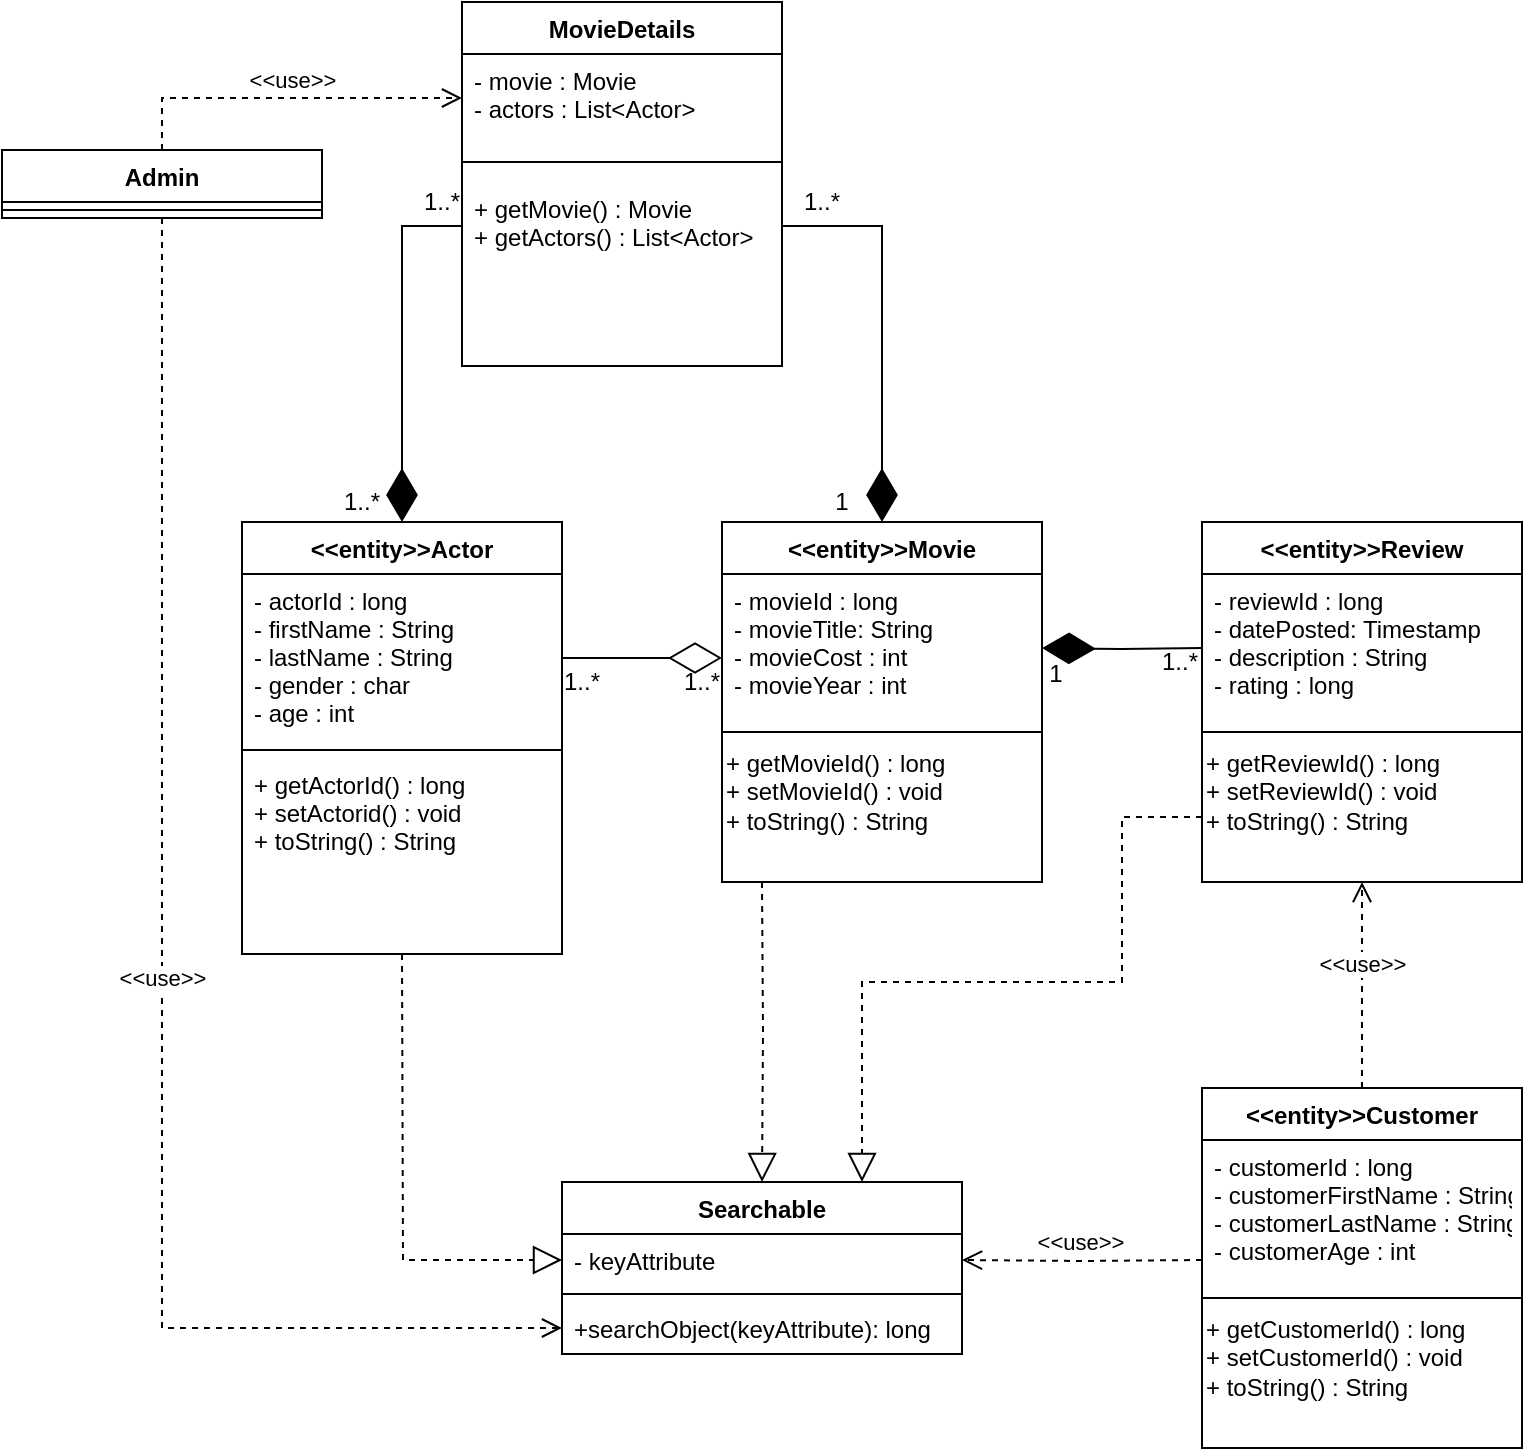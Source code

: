 <mxfile version="14.6.10" type="device"><diagram id="C5RBs43oDa-KdzZeNtuy" name="Page-1"><mxGraphModel dx="2066" dy="1083" grid="1" gridSize="10" guides="1" tooltips="1" connect="1" arrows="1" fold="1" page="1" pageScale="1" pageWidth="827" pageHeight="1169" math="0" shadow="0"><root><mxCell id="WIyWlLk6GJQsqaUBKTNV-0"/><mxCell id="WIyWlLk6GJQsqaUBKTNV-1" parent="WIyWlLk6GJQsqaUBKTNV-0"/><mxCell id="zkfFHV4jXpPFQw0GAbJ--0" value="&lt;&lt;entity&gt;&gt;Actor" style="swimlane;fontStyle=1;align=center;verticalAlign=top;childLayout=stackLayout;horizontal=1;startSize=26;horizontalStack=0;resizeParent=1;resizeLast=0;collapsible=1;marginBottom=0;rounded=0;shadow=0;strokeWidth=1;" parent="WIyWlLk6GJQsqaUBKTNV-1" vertex="1"><mxGeometry x="140" y="350" width="160" height="216" as="geometry"><mxRectangle x="230" y="140" width="160" height="26" as="alternateBounds"/></mxGeometry></mxCell><mxCell id="zkfFHV4jXpPFQw0GAbJ--1" value="- actorId : long&#10;- firstName : String&#10;- lastName : String&#10;- gender : char&#10;- age : int" style="text;align=left;verticalAlign=top;spacingLeft=4;spacingRight=4;overflow=hidden;rotatable=0;points=[[0,0.5],[1,0.5]];portConstraint=eastwest;" parent="zkfFHV4jXpPFQw0GAbJ--0" vertex="1"><mxGeometry y="26" width="160" height="84" as="geometry"/></mxCell><mxCell id="zkfFHV4jXpPFQw0GAbJ--4" value="" style="line;html=1;strokeWidth=1;align=left;verticalAlign=middle;spacingTop=-1;spacingLeft=3;spacingRight=3;rotatable=0;labelPosition=right;points=[];portConstraint=eastwest;" parent="zkfFHV4jXpPFQw0GAbJ--0" vertex="1"><mxGeometry y="110" width="160" height="8" as="geometry"/></mxCell><mxCell id="zkfFHV4jXpPFQw0GAbJ--5" value="+ getActorId() : long&#10;+ setActorid() : void&#10;+ toString() : String" style="text;align=left;verticalAlign=top;spacingLeft=4;spacingRight=4;overflow=hidden;rotatable=0;points=[[0,0.5],[1,0.5]];portConstraint=eastwest;" parent="zkfFHV4jXpPFQw0GAbJ--0" vertex="1"><mxGeometry y="118" width="160" height="72" as="geometry"/></mxCell><mxCell id="zkfFHV4jXpPFQw0GAbJ--6" value="MovieDetails" style="swimlane;fontStyle=1;align=center;verticalAlign=top;childLayout=stackLayout;horizontal=1;startSize=26;horizontalStack=0;resizeParent=1;resizeLast=0;collapsible=1;marginBottom=0;rounded=0;shadow=0;strokeWidth=1;" parent="WIyWlLk6GJQsqaUBKTNV-1" vertex="1"><mxGeometry x="250" y="90" width="160" height="182" as="geometry"><mxRectangle x="130" y="380" width="160" height="26" as="alternateBounds"/></mxGeometry></mxCell><mxCell id="zkfFHV4jXpPFQw0GAbJ--7" value="- movie : Movie&#10;- actors : List&lt;Actor&gt;" style="text;align=left;verticalAlign=top;spacingLeft=4;spacingRight=4;overflow=hidden;rotatable=0;points=[[0,0.5],[1,0.5]];portConstraint=eastwest;" parent="zkfFHV4jXpPFQw0GAbJ--6" vertex="1"><mxGeometry y="26" width="160" height="44" as="geometry"/></mxCell><mxCell id="zkfFHV4jXpPFQw0GAbJ--9" value="" style="line;html=1;strokeWidth=1;align=left;verticalAlign=middle;spacingTop=-1;spacingLeft=3;spacingRight=3;rotatable=0;labelPosition=right;points=[];portConstraint=eastwest;" parent="zkfFHV4jXpPFQw0GAbJ--6" vertex="1"><mxGeometry y="70" width="160" height="20" as="geometry"/></mxCell><mxCell id="zkfFHV4jXpPFQw0GAbJ--10" value="+ getMovie() : Movie&#10;+ getActors() : List&lt;Actor&gt;" style="text;align=left;verticalAlign=top;spacingLeft=4;spacingRight=4;overflow=hidden;rotatable=0;points=[[0,0.5],[1,0.5]];portConstraint=eastwest;fontStyle=0" parent="zkfFHV4jXpPFQw0GAbJ--6" vertex="1"><mxGeometry y="90" width="160" height="44" as="geometry"/></mxCell><mxCell id="zkfFHV4jXpPFQw0GAbJ--13" value="&lt;&lt;entity&gt;&gt;Movie" style="swimlane;fontStyle=1;align=center;verticalAlign=top;childLayout=stackLayout;horizontal=1;startSize=26;horizontalStack=0;resizeParent=1;resizeLast=0;collapsible=1;marginBottom=0;rounded=0;shadow=0;strokeWidth=1;" parent="WIyWlLk6GJQsqaUBKTNV-1" vertex="1"><mxGeometry x="380" y="350" width="160" height="180" as="geometry"><mxRectangle x="340" y="380" width="170" height="26" as="alternateBounds"/></mxGeometry></mxCell><mxCell id="zkfFHV4jXpPFQw0GAbJ--14" value="- movieId : long&#10;- movieTitle: String&#10;- movieCost : int&#10;- movieYear : int" style="text;align=left;verticalAlign=top;spacingLeft=4;spacingRight=4;overflow=hidden;rotatable=0;points=[[0,0.5],[1,0.5]];portConstraint=eastwest;" parent="zkfFHV4jXpPFQw0GAbJ--13" vertex="1"><mxGeometry y="26" width="160" height="74" as="geometry"/></mxCell><mxCell id="zkfFHV4jXpPFQw0GAbJ--15" value="" style="line;html=1;strokeWidth=1;align=left;verticalAlign=middle;spacingTop=-1;spacingLeft=3;spacingRight=3;rotatable=0;labelPosition=right;points=[];portConstraint=eastwest;" parent="zkfFHV4jXpPFQw0GAbJ--13" vertex="1"><mxGeometry y="100" width="160" height="10" as="geometry"/></mxCell><mxCell id="meBEx-Qr4B2EnmQYq14M-3" value="+ getMovieId() : long&lt;br&gt;+ setMovieId() : void&lt;br&gt;+ toString() : String" style="text;html=1;strokeColor=none;fillColor=none;align=left;verticalAlign=middle;whiteSpace=wrap;rounded=0;" parent="zkfFHV4jXpPFQw0GAbJ--13" vertex="1"><mxGeometry y="110" width="160" height="50" as="geometry"/></mxCell><mxCell id="meBEx-Qr4B2EnmQYq14M-5" value="" style="endArrow=diamondThin;endFill=1;endSize=24;html=1;rounded=0;edgeStyle=orthogonalEdgeStyle;exitX=0;exitY=0.5;exitDx=0;exitDy=0;" parent="WIyWlLk6GJQsqaUBKTNV-1" source="zkfFHV4jXpPFQw0GAbJ--10" target="zkfFHV4jXpPFQw0GAbJ--0" edge="1"><mxGeometry width="160" relative="1" as="geometry"><mxPoint x="450" y="584" as="sourcePoint"/><mxPoint x="380" y="418" as="targetPoint"/></mxGeometry></mxCell><mxCell id="meBEx-Qr4B2EnmQYq14M-12" value="" style="endArrow=diamondThin;endFill=1;endSize=24;html=1;rounded=0;edgeStyle=orthogonalEdgeStyle;exitX=1;exitY=0.5;exitDx=0;exitDy=0;entryX=0.5;entryY=0;entryDx=0;entryDy=0;" parent="WIyWlLk6GJQsqaUBKTNV-1" source="zkfFHV4jXpPFQw0GAbJ--10" target="zkfFHV4jXpPFQw0GAbJ--13" edge="1"><mxGeometry width="160" relative="1" as="geometry"><mxPoint x="260" y="212" as="sourcePoint"/><mxPoint x="230" y="360" as="targetPoint"/></mxGeometry></mxCell><mxCell id="meBEx-Qr4B2EnmQYq14M-13" value="Searchable" style="swimlane;fontStyle=1;align=center;verticalAlign=top;childLayout=stackLayout;horizontal=1;startSize=26;horizontalStack=0;resizeParent=1;resizeParentMax=0;resizeLast=0;collapsible=1;marginBottom=0;" parent="WIyWlLk6GJQsqaUBKTNV-1" vertex="1"><mxGeometry x="300" y="680" width="200" height="86" as="geometry"/></mxCell><mxCell id="meBEx-Qr4B2EnmQYq14M-14" value="- keyAttribute" style="text;strokeColor=none;fillColor=none;align=left;verticalAlign=top;spacingLeft=4;spacingRight=4;overflow=hidden;rotatable=0;points=[[0,0.5],[1,0.5]];portConstraint=eastwest;" parent="meBEx-Qr4B2EnmQYq14M-13" vertex="1"><mxGeometry y="26" width="200" height="26" as="geometry"/></mxCell><mxCell id="meBEx-Qr4B2EnmQYq14M-15" value="" style="line;strokeWidth=1;fillColor=none;align=left;verticalAlign=middle;spacingTop=-1;spacingLeft=3;spacingRight=3;rotatable=0;labelPosition=right;points=[];portConstraint=eastwest;" parent="meBEx-Qr4B2EnmQYq14M-13" vertex="1"><mxGeometry y="52" width="200" height="8" as="geometry"/></mxCell><mxCell id="meBEx-Qr4B2EnmQYq14M-16" value="+searchObject(keyAttribute): long" style="text;strokeColor=none;fillColor=none;align=left;verticalAlign=top;spacingLeft=4;spacingRight=4;overflow=hidden;rotatable=0;points=[[0,0.5],[1,0.5]];portConstraint=eastwest;" parent="meBEx-Qr4B2EnmQYq14M-13" vertex="1"><mxGeometry y="60" width="200" height="26" as="geometry"/></mxCell><mxCell id="meBEx-Qr4B2EnmQYq14M-20" value="&lt;&lt;entity&gt;&gt;Review" style="swimlane;fontStyle=1;align=center;verticalAlign=top;childLayout=stackLayout;horizontal=1;startSize=26;horizontalStack=0;resizeParent=1;resizeLast=0;collapsible=1;marginBottom=0;rounded=0;shadow=0;strokeWidth=1;" parent="WIyWlLk6GJQsqaUBKTNV-1" vertex="1"><mxGeometry x="620" y="350" width="160" height="180" as="geometry"><mxRectangle x="340" y="380" width="170" height="26" as="alternateBounds"/></mxGeometry></mxCell><mxCell id="meBEx-Qr4B2EnmQYq14M-21" value="- reviewId : long&#10;- datePosted: Timestamp&#10;- description : String&#10;- rating : long" style="text;align=left;verticalAlign=top;spacingLeft=4;spacingRight=4;overflow=hidden;rotatable=0;points=[[0,0.5],[1,0.5]];portConstraint=eastwest;" parent="meBEx-Qr4B2EnmQYq14M-20" vertex="1"><mxGeometry y="26" width="160" height="74" as="geometry"/></mxCell><mxCell id="meBEx-Qr4B2EnmQYq14M-22" value="" style="line;html=1;strokeWidth=1;align=left;verticalAlign=middle;spacingTop=-1;spacingLeft=3;spacingRight=3;rotatable=0;labelPosition=right;points=[];portConstraint=eastwest;" parent="meBEx-Qr4B2EnmQYq14M-20" vertex="1"><mxGeometry y="100" width="160" height="10" as="geometry"/></mxCell><mxCell id="meBEx-Qr4B2EnmQYq14M-23" value="+ getReviewId() : long&lt;br&gt;+ setReviewId() : void&lt;br&gt;+ toString() : String" style="text;html=1;strokeColor=none;fillColor=none;align=left;verticalAlign=middle;whiteSpace=wrap;rounded=0;" parent="meBEx-Qr4B2EnmQYq14M-20" vertex="1"><mxGeometry y="110" width="160" height="50" as="geometry"/></mxCell><mxCell id="meBEx-Qr4B2EnmQYq14M-31" value="&lt;&lt;entity&gt;&gt;Customer" style="swimlane;fontStyle=1;align=center;verticalAlign=top;childLayout=stackLayout;horizontal=1;startSize=26;horizontalStack=0;resizeParent=1;resizeLast=0;collapsible=1;marginBottom=0;rounded=0;shadow=0;strokeWidth=1;" parent="WIyWlLk6GJQsqaUBKTNV-1" vertex="1"><mxGeometry x="620" y="633" width="160" height="180" as="geometry"><mxRectangle x="340" y="380" width="170" height="26" as="alternateBounds"/></mxGeometry></mxCell><mxCell id="meBEx-Qr4B2EnmQYq14M-32" value="- customerId : long&#10;- customerFirstName : String&#10;- customerLastName : String&#10;- customerAge : int" style="text;align=left;verticalAlign=top;spacingLeft=4;spacingRight=4;overflow=hidden;rotatable=0;points=[[0,0.5],[1,0.5]];portConstraint=eastwest;" parent="meBEx-Qr4B2EnmQYq14M-31" vertex="1"><mxGeometry y="26" width="160" height="74" as="geometry"/></mxCell><mxCell id="meBEx-Qr4B2EnmQYq14M-33" value="" style="line;html=1;strokeWidth=1;align=left;verticalAlign=middle;spacingTop=-1;spacingLeft=3;spacingRight=3;rotatable=0;labelPosition=right;points=[];portConstraint=eastwest;" parent="meBEx-Qr4B2EnmQYq14M-31" vertex="1"><mxGeometry y="100" width="160" height="10" as="geometry"/></mxCell><mxCell id="meBEx-Qr4B2EnmQYq14M-34" value="+ getCustomerId() : long&lt;br&gt;+ setCustomerId() : void&lt;br&gt;+ toString() : String" style="text;html=1;strokeColor=none;fillColor=none;align=left;verticalAlign=middle;whiteSpace=wrap;rounded=0;" parent="meBEx-Qr4B2EnmQYq14M-31" vertex="1"><mxGeometry y="110" width="160" height="50" as="geometry"/></mxCell><mxCell id="meBEx-Qr4B2EnmQYq14M-38" value="&amp;lt;&amp;lt;use&amp;gt;&amp;gt;" style="html=1;verticalAlign=bottom;endArrow=open;dashed=1;endSize=8;rounded=0;edgeStyle=orthogonalEdgeStyle;entryX=0.5;entryY=1;entryDx=0;entryDy=0;" parent="WIyWlLk6GJQsqaUBKTNV-1" source="meBEx-Qr4B2EnmQYq14M-31" target="meBEx-Qr4B2EnmQYq14M-20" edge="1"><mxGeometry x="0.029" relative="1" as="geometry"><mxPoint x="790" y="520" as="sourcePoint"/><mxPoint x="710" y="520" as="targetPoint"/><mxPoint as="offset"/></mxGeometry></mxCell><mxCell id="meBEx-Qr4B2EnmQYq14M-42" value="&amp;lt;&amp;lt;use&amp;gt;&amp;gt;" style="html=1;verticalAlign=bottom;endArrow=open;dashed=1;endSize=8;rounded=0;edgeStyle=orthogonalEdgeStyle;entryX=1;entryY=0.5;entryDx=0;entryDy=0;" parent="WIyWlLk6GJQsqaUBKTNV-1" target="meBEx-Qr4B2EnmQYq14M-14" edge="1"><mxGeometry x="0.029" relative="1" as="geometry"><mxPoint x="620" y="719" as="sourcePoint"/><mxPoint x="710" y="540" as="targetPoint"/><mxPoint as="offset"/></mxGeometry></mxCell><mxCell id="meBEx-Qr4B2EnmQYq14M-43" value="" style="endArrow=block;dashed=1;endFill=0;endSize=12;html=1;rounded=0;edgeStyle=orthogonalEdgeStyle;entryX=0.5;entryY=0;entryDx=0;entryDy=0;" parent="WIyWlLk6GJQsqaUBKTNV-1" target="meBEx-Qr4B2EnmQYq14M-13" edge="1"><mxGeometry width="160" relative="1" as="geometry"><mxPoint x="400" y="530" as="sourcePoint"/><mxPoint x="474" y="610" as="targetPoint"/></mxGeometry></mxCell><mxCell id="meBEx-Qr4B2EnmQYq14M-44" value="" style="endArrow=block;dashed=1;endFill=0;endSize=12;html=1;rounded=0;edgeStyle=orthogonalEdgeStyle;entryX=0;entryY=0.5;entryDx=0;entryDy=0;" parent="WIyWlLk6GJQsqaUBKTNV-1" target="meBEx-Qr4B2EnmQYq14M-14" edge="1"><mxGeometry width="160" relative="1" as="geometry"><mxPoint x="220" y="566" as="sourcePoint"/><mxPoint x="219.5" y="716" as="targetPoint"/></mxGeometry></mxCell><mxCell id="meBEx-Qr4B2EnmQYq14M-45" value="" style="endArrow=block;dashed=1;endFill=0;endSize=12;html=1;rounded=0;edgeStyle=orthogonalEdgeStyle;exitX=0;exitY=0.75;exitDx=0;exitDy=0;entryX=0.75;entryY=0;entryDx=0;entryDy=0;" parent="WIyWlLk6GJQsqaUBKTNV-1" source="meBEx-Qr4B2EnmQYq14M-23" target="meBEx-Qr4B2EnmQYq14M-13" edge="1"><mxGeometry width="160" relative="1" as="geometry"><mxPoint x="470" y="540" as="sourcePoint"/><mxPoint x="570" y="650" as="targetPoint"/><Array as="points"><mxPoint x="580" y="498"/><mxPoint x="580" y="580"/><mxPoint x="450" y="580"/></Array></mxGeometry></mxCell><mxCell id="meBEx-Qr4B2EnmQYq14M-47" value="Admin" style="swimlane;fontStyle=1;align=center;verticalAlign=top;childLayout=stackLayout;horizontal=1;startSize=26;horizontalStack=0;resizeParent=1;resizeParentMax=0;resizeLast=0;collapsible=1;marginBottom=0;" parent="WIyWlLk6GJQsqaUBKTNV-1" vertex="1"><mxGeometry x="20" y="164" width="160" height="34" as="geometry"/></mxCell><mxCell id="meBEx-Qr4B2EnmQYq14M-49" value="" style="line;strokeWidth=1;fillColor=none;align=left;verticalAlign=middle;spacingTop=-1;spacingLeft=3;spacingRight=3;rotatable=0;labelPosition=right;points=[];portConstraint=eastwest;" parent="meBEx-Qr4B2EnmQYq14M-47" vertex="1"><mxGeometry y="26" width="160" height="8" as="geometry"/></mxCell><mxCell id="meBEx-Qr4B2EnmQYq14M-52" value="&amp;lt;&amp;lt;use&amp;gt;&amp;gt;" style="html=1;verticalAlign=bottom;endArrow=open;dashed=1;endSize=8;rounded=0;edgeStyle=orthogonalEdgeStyle;entryX=0;entryY=0.5;entryDx=0;entryDy=0;exitX=0.5;exitY=0;exitDx=0;exitDy=0;" parent="WIyWlLk6GJQsqaUBKTNV-1" source="meBEx-Qr4B2EnmQYq14M-47" target="zkfFHV4jXpPFQw0GAbJ--7" edge="1"><mxGeometry x="0.029" relative="1" as="geometry"><mxPoint x="500" y="160" as="sourcePoint"/><mxPoint x="310" y="138" as="targetPoint"/><mxPoint as="offset"/><Array as="points"><mxPoint x="100" y="138"/></Array></mxGeometry></mxCell><mxCell id="meBEx-Qr4B2EnmQYq14M-53" value="&amp;lt;&amp;lt;use&amp;gt;&amp;gt;" style="html=1;verticalAlign=bottom;endArrow=open;dashed=1;endSize=8;rounded=0;edgeStyle=orthogonalEdgeStyle;entryX=0;entryY=0.5;entryDx=0;entryDy=0;exitX=0.5;exitY=1;exitDx=0;exitDy=0;" parent="WIyWlLk6GJQsqaUBKTNV-1" source="meBEx-Qr4B2EnmQYq14M-47" target="meBEx-Qr4B2EnmQYq14M-16" edge="1"><mxGeometry x="0.029" relative="1" as="geometry"><mxPoint x="150" y="650" as="sourcePoint"/><mxPoint x="30" y="650" as="targetPoint"/><mxPoint as="offset"/></mxGeometry></mxCell><mxCell id="oTcxpINP_f8a_kPuw4Io-4" value="" style="endArrow=diamondThin;endFill=0;endSize=24;html=1;rounded=0;edgeStyle=orthogonalEdgeStyle;exitX=1;exitY=0.5;exitDx=0;exitDy=0;" edge="1" parent="WIyWlLk6GJQsqaUBKTNV-1" source="zkfFHV4jXpPFQw0GAbJ--1"><mxGeometry width="160" relative="1" as="geometry"><mxPoint x="330" y="530" as="sourcePoint"/><mxPoint x="380" y="418" as="targetPoint"/></mxGeometry></mxCell><mxCell id="oTcxpINP_f8a_kPuw4Io-8" value="" style="group" vertex="1" connectable="0" parent="WIyWlLk6GJQsqaUBKTNV-1"><mxGeometry x="524" y="410" width="105" height="22" as="geometry"/></mxCell><mxCell id="oTcxpINP_f8a_kPuw4Io-0" value="" style="endArrow=diamondThin;endFill=1;endSize=24;html=1;rounded=0;edgeStyle=orthogonalEdgeStyle;entryX=1;entryY=0.5;entryDx=0;entryDy=0;horizontal=1;" edge="1" parent="oTcxpINP_f8a_kPuw4Io-8" target="zkfFHV4jXpPFQw0GAbJ--14"><mxGeometry width="160" relative="1" as="geometry"><mxPoint x="96" y="3" as="sourcePoint"/><mxPoint x="76" y="-64" as="targetPoint"/></mxGeometry></mxCell><mxCell id="oTcxpINP_f8a_kPuw4Io-5" value="1" style="text;html=1;strokeColor=none;fillColor=none;align=center;verticalAlign=middle;whiteSpace=wrap;rounded=0;" vertex="1" parent="oTcxpINP_f8a_kPuw4Io-8"><mxGeometry y="10" width="46" height="12" as="geometry"/></mxCell><mxCell id="oTcxpINP_f8a_kPuw4Io-7" value="1..*" style="text;html=1;strokeColor=none;fillColor=none;align=center;verticalAlign=middle;whiteSpace=wrap;rounded=0;" vertex="1" parent="oTcxpINP_f8a_kPuw4Io-8"><mxGeometry x="65" width="40" height="20" as="geometry"/></mxCell><mxCell id="oTcxpINP_f8a_kPuw4Io-9" value="1" style="text;html=1;strokeColor=none;fillColor=none;align=center;verticalAlign=middle;whiteSpace=wrap;rounded=0;" vertex="1" parent="WIyWlLk6GJQsqaUBKTNV-1"><mxGeometry x="420" y="330" width="40" height="20" as="geometry"/></mxCell><mxCell id="oTcxpINP_f8a_kPuw4Io-10" value="1..*" style="text;html=1;strokeColor=none;fillColor=none;align=center;verticalAlign=middle;whiteSpace=wrap;rounded=0;" vertex="1" parent="WIyWlLk6GJQsqaUBKTNV-1"><mxGeometry x="180" y="330" width="40" height="20" as="geometry"/></mxCell><mxCell id="oTcxpINP_f8a_kPuw4Io-11" value="1..*" style="text;html=1;strokeColor=none;fillColor=none;align=center;verticalAlign=middle;whiteSpace=wrap;rounded=0;" vertex="1" parent="WIyWlLk6GJQsqaUBKTNV-1"><mxGeometry x="220" y="180" width="40" height="20" as="geometry"/></mxCell><mxCell id="oTcxpINP_f8a_kPuw4Io-12" value="1..*" style="text;html=1;strokeColor=none;fillColor=none;align=center;verticalAlign=middle;whiteSpace=wrap;rounded=0;" vertex="1" parent="WIyWlLk6GJQsqaUBKTNV-1"><mxGeometry x="410" y="180" width="40" height="20" as="geometry"/></mxCell><mxCell id="oTcxpINP_f8a_kPuw4Io-13" value="1..*" style="text;html=1;strokeColor=none;fillColor=none;align=center;verticalAlign=middle;whiteSpace=wrap;rounded=0;" vertex="1" parent="WIyWlLk6GJQsqaUBKTNV-1"><mxGeometry x="290" y="420" width="40" height="20" as="geometry"/></mxCell><mxCell id="oTcxpINP_f8a_kPuw4Io-14" value="1..*" style="text;html=1;strokeColor=none;fillColor=none;align=center;verticalAlign=middle;whiteSpace=wrap;rounded=0;" vertex="1" parent="WIyWlLk6GJQsqaUBKTNV-1"><mxGeometry x="350" y="420" width="40" height="20" as="geometry"/></mxCell></root></mxGraphModel></diagram></mxfile>
